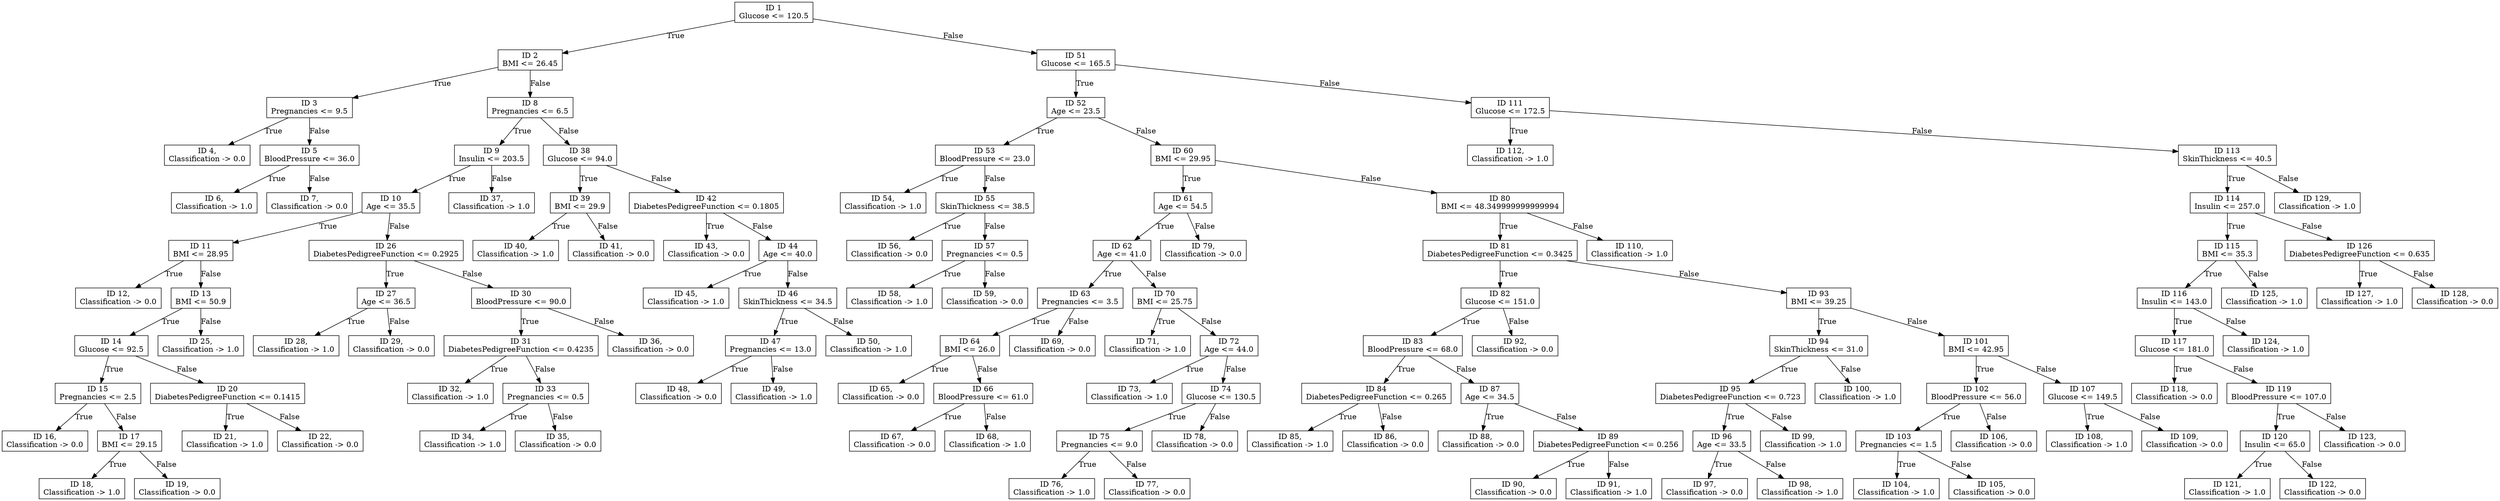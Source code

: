 digraph "Decision Tree" {
	node [shape=rectangle]
	"ID 1
Glucose <= 120.5
" -> "ID 2
BMI <= 26.45
" [label=True]
	"ID 1
Glucose <= 120.5
" -> "ID 51
Glucose <= 165.5
" [label=False]
	"ID 2
BMI <= 26.45
" -> "ID 3
Pregnancies <= 9.5
" [label=True]
	"ID 2
BMI <= 26.45
" -> "ID 8
Pregnancies <= 6.5
" [label=False]
	"ID 51
Glucose <= 165.5
" -> "ID 52
Age <= 23.5
" [label=True]
	"ID 51
Glucose <= 165.5
" -> "ID 111
Glucose <= 172.5
" [label=False]
	"ID 3
Pregnancies <= 9.5
" -> "ID 4,
Classification -> 0.0
" [label=True]
	"ID 3
Pregnancies <= 9.5
" -> "ID 5
BloodPressure <= 36.0
" [label=False]
	"ID 8
Pregnancies <= 6.5
" -> "ID 9
Insulin <= 203.5
" [label=True]
	"ID 8
Pregnancies <= 6.5
" -> "ID 38
Glucose <= 94.0
" [label=False]
	"ID 52
Age <= 23.5
" -> "ID 53
BloodPressure <= 23.0
" [label=True]
	"ID 52
Age <= 23.5
" -> "ID 60
BMI <= 29.95
" [label=False]
	"ID 111
Glucose <= 172.5
" -> "ID 112,
Classification -> 1.0
" [label=True]
	"ID 111
Glucose <= 172.5
" -> "ID 113
SkinThickness <= 40.5
" [label=False]
	"ID 5
BloodPressure <= 36.0
" -> "ID 6,
Classification -> 1.0
" [label=True]
	"ID 5
BloodPressure <= 36.0
" -> "ID 7,
Classification -> 0.0
" [label=False]
	"ID 9
Insulin <= 203.5
" -> "ID 10
Age <= 35.5
" [label=True]
	"ID 9
Insulin <= 203.5
" -> "ID 37,
Classification -> 1.0
" [label=False]
	"ID 38
Glucose <= 94.0
" -> "ID 39
BMI <= 29.9
" [label=True]
	"ID 38
Glucose <= 94.0
" -> "ID 42
DiabetesPedigreeFunction <= 0.1805
" [label=False]
	"ID 53
BloodPressure <= 23.0
" -> "ID 54,
Classification -> 1.0
" [label=True]
	"ID 53
BloodPressure <= 23.0
" -> "ID 55
SkinThickness <= 38.5
" [label=False]
	"ID 60
BMI <= 29.95
" -> "ID 61
Age <= 54.5
" [label=True]
	"ID 60
BMI <= 29.95
" -> "ID 80
BMI <= 48.349999999999994
" [label=False]
	"ID 113
SkinThickness <= 40.5
" -> "ID 114
Insulin <= 257.0
" [label=True]
	"ID 113
SkinThickness <= 40.5
" -> "ID 129,
Classification -> 1.0
" [label=False]
	"ID 10
Age <= 35.5
" -> "ID 11
BMI <= 28.95
" [label=True]
	"ID 10
Age <= 35.5
" -> "ID 26
DiabetesPedigreeFunction <= 0.2925
" [label=False]
	"ID 39
BMI <= 29.9
" -> "ID 40,
Classification -> 1.0
" [label=True]
	"ID 39
BMI <= 29.9
" -> "ID 41,
Classification -> 0.0
" [label=False]
	"ID 42
DiabetesPedigreeFunction <= 0.1805
" -> "ID 43,
Classification -> 0.0
" [label=True]
	"ID 42
DiabetesPedigreeFunction <= 0.1805
" -> "ID 44
Age <= 40.0
" [label=False]
	"ID 55
SkinThickness <= 38.5
" -> "ID 56,
Classification -> 0.0
" [label=True]
	"ID 55
SkinThickness <= 38.5
" -> "ID 57
Pregnancies <= 0.5
" [label=False]
	"ID 61
Age <= 54.5
" -> "ID 62
Age <= 41.0
" [label=True]
	"ID 61
Age <= 54.5
" -> "ID 79,
Classification -> 0.0
" [label=False]
	"ID 80
BMI <= 48.349999999999994
" -> "ID 81
DiabetesPedigreeFunction <= 0.3425
" [label=True]
	"ID 80
BMI <= 48.349999999999994
" -> "ID 110,
Classification -> 1.0
" [label=False]
	"ID 114
Insulin <= 257.0
" -> "ID 115
BMI <= 35.3
" [label=True]
	"ID 114
Insulin <= 257.0
" -> "ID 126
DiabetesPedigreeFunction <= 0.635
" [label=False]
	"ID 11
BMI <= 28.95
" -> "ID 12,
Classification -> 0.0
" [label=True]
	"ID 11
BMI <= 28.95
" -> "ID 13
BMI <= 50.9
" [label=False]
	"ID 26
DiabetesPedigreeFunction <= 0.2925
" -> "ID 27
Age <= 36.5
" [label=True]
	"ID 26
DiabetesPedigreeFunction <= 0.2925
" -> "ID 30
BloodPressure <= 90.0
" [label=False]
	"ID 44
Age <= 40.0
" -> "ID 45,
Classification -> 1.0
" [label=True]
	"ID 44
Age <= 40.0
" -> "ID 46
SkinThickness <= 34.5
" [label=False]
	"ID 57
Pregnancies <= 0.5
" -> "ID 58,
Classification -> 1.0
" [label=True]
	"ID 57
Pregnancies <= 0.5
" -> "ID 59,
Classification -> 0.0
" [label=False]
	"ID 62
Age <= 41.0
" -> "ID 63
Pregnancies <= 3.5
" [label=True]
	"ID 62
Age <= 41.0
" -> "ID 70
BMI <= 25.75
" [label=False]
	"ID 81
DiabetesPedigreeFunction <= 0.3425
" -> "ID 82
Glucose <= 151.0
" [label=True]
	"ID 81
DiabetesPedigreeFunction <= 0.3425
" -> "ID 93
BMI <= 39.25
" [label=False]
	"ID 115
BMI <= 35.3
" -> "ID 116
Insulin <= 143.0
" [label=True]
	"ID 115
BMI <= 35.3
" -> "ID 125,
Classification -> 1.0
" [label=False]
	"ID 126
DiabetesPedigreeFunction <= 0.635
" -> "ID 127,
Classification -> 1.0
" [label=True]
	"ID 126
DiabetesPedigreeFunction <= 0.635
" -> "ID 128,
Classification -> 0.0
" [label=False]
	"ID 13
BMI <= 50.9
" -> "ID 14
Glucose <= 92.5
" [label=True]
	"ID 13
BMI <= 50.9
" -> "ID 25,
Classification -> 1.0
" [label=False]
	"ID 27
Age <= 36.5
" -> "ID 28,
Classification -> 1.0
" [label=True]
	"ID 27
Age <= 36.5
" -> "ID 29,
Classification -> 0.0
" [label=False]
	"ID 30
BloodPressure <= 90.0
" -> "ID 31
DiabetesPedigreeFunction <= 0.4235
" [label=True]
	"ID 30
BloodPressure <= 90.0
" -> "ID 36,
Classification -> 0.0
" [label=False]
	"ID 46
SkinThickness <= 34.5
" -> "ID 47
Pregnancies <= 13.0
" [label=True]
	"ID 46
SkinThickness <= 34.5
" -> "ID 50,
Classification -> 1.0
" [label=False]
	"ID 63
Pregnancies <= 3.5
" -> "ID 64
BMI <= 26.0
" [label=True]
	"ID 63
Pregnancies <= 3.5
" -> "ID 69,
Classification -> 0.0
" [label=False]
	"ID 70
BMI <= 25.75
" -> "ID 71,
Classification -> 1.0
" [label=True]
	"ID 70
BMI <= 25.75
" -> "ID 72
Age <= 44.0
" [label=False]
	"ID 82
Glucose <= 151.0
" -> "ID 83
BloodPressure <= 68.0
" [label=True]
	"ID 82
Glucose <= 151.0
" -> "ID 92,
Classification -> 0.0
" [label=False]
	"ID 93
BMI <= 39.25
" -> "ID 94
SkinThickness <= 31.0
" [label=True]
	"ID 93
BMI <= 39.25
" -> "ID 101
BMI <= 42.95
" [label=False]
	"ID 116
Insulin <= 143.0
" -> "ID 117
Glucose <= 181.0
" [label=True]
	"ID 116
Insulin <= 143.0
" -> "ID 124,
Classification -> 1.0
" [label=False]
	"ID 14
Glucose <= 92.5
" -> "ID 15
Pregnancies <= 2.5
" [label=True]
	"ID 14
Glucose <= 92.5
" -> "ID 20
DiabetesPedigreeFunction <= 0.1415
" [label=False]
	"ID 31
DiabetesPedigreeFunction <= 0.4235
" -> "ID 32,
Classification -> 1.0
" [label=True]
	"ID 31
DiabetesPedigreeFunction <= 0.4235
" -> "ID 33
Pregnancies <= 0.5
" [label=False]
	"ID 47
Pregnancies <= 13.0
" -> "ID 48,
Classification -> 0.0
" [label=True]
	"ID 47
Pregnancies <= 13.0
" -> "ID 49,
Classification -> 1.0
" [label=False]
	"ID 64
BMI <= 26.0
" -> "ID 65,
Classification -> 0.0
" [label=True]
	"ID 64
BMI <= 26.0
" -> "ID 66
BloodPressure <= 61.0
" [label=False]
	"ID 72
Age <= 44.0
" -> "ID 73,
Classification -> 1.0
" [label=True]
	"ID 72
Age <= 44.0
" -> "ID 74
Glucose <= 130.5
" [label=False]
	"ID 83
BloodPressure <= 68.0
" -> "ID 84
DiabetesPedigreeFunction <= 0.265
" [label=True]
	"ID 83
BloodPressure <= 68.0
" -> "ID 87
Age <= 34.5
" [label=False]
	"ID 94
SkinThickness <= 31.0
" -> "ID 95
DiabetesPedigreeFunction <= 0.723
" [label=True]
	"ID 94
SkinThickness <= 31.0
" -> "ID 100,
Classification -> 1.0
" [label=False]
	"ID 101
BMI <= 42.95
" -> "ID 102
BloodPressure <= 56.0
" [label=True]
	"ID 101
BMI <= 42.95
" -> "ID 107
Glucose <= 149.5
" [label=False]
	"ID 117
Glucose <= 181.0
" -> "ID 118,
Classification -> 0.0
" [label=True]
	"ID 117
Glucose <= 181.0
" -> "ID 119
BloodPressure <= 107.0
" [label=False]
	"ID 15
Pregnancies <= 2.5
" -> "ID 16,
Classification -> 0.0
" [label=True]
	"ID 15
Pregnancies <= 2.5
" -> "ID 17
BMI <= 29.15
" [label=False]
	"ID 20
DiabetesPedigreeFunction <= 0.1415
" -> "ID 21,
Classification -> 1.0
" [label=True]
	"ID 20
DiabetesPedigreeFunction <= 0.1415
" -> "ID 22,
Classification -> 0.0
" [label=False]
	"ID 33
Pregnancies <= 0.5
" -> "ID 34,
Classification -> 1.0
" [label=True]
	"ID 33
Pregnancies <= 0.5
" -> "ID 35,
Classification -> 0.0
" [label=False]
	"ID 66
BloodPressure <= 61.0
" -> "ID 67,
Classification -> 0.0
" [label=True]
	"ID 66
BloodPressure <= 61.0
" -> "ID 68,
Classification -> 1.0
" [label=False]
	"ID 74
Glucose <= 130.5
" -> "ID 75
Pregnancies <= 9.0
" [label=True]
	"ID 74
Glucose <= 130.5
" -> "ID 78,
Classification -> 0.0
" [label=False]
	"ID 84
DiabetesPedigreeFunction <= 0.265
" -> "ID 85,
Classification -> 1.0
" [label=True]
	"ID 84
DiabetesPedigreeFunction <= 0.265
" -> "ID 86,
Classification -> 0.0
" [label=False]
	"ID 87
Age <= 34.5
" -> "ID 88,
Classification -> 0.0
" [label=True]
	"ID 87
Age <= 34.5
" -> "ID 89
DiabetesPedigreeFunction <= 0.256
" [label=False]
	"ID 95
DiabetesPedigreeFunction <= 0.723
" -> "ID 96
Age <= 33.5
" [label=True]
	"ID 95
DiabetesPedigreeFunction <= 0.723
" -> "ID 99,
Classification -> 1.0
" [label=False]
	"ID 102
BloodPressure <= 56.0
" -> "ID 103
Pregnancies <= 1.5
" [label=True]
	"ID 102
BloodPressure <= 56.0
" -> "ID 106,
Classification -> 0.0
" [label=False]
	"ID 107
Glucose <= 149.5
" -> "ID 108,
Classification -> 1.0
" [label=True]
	"ID 107
Glucose <= 149.5
" -> "ID 109,
Classification -> 0.0
" [label=False]
	"ID 119
BloodPressure <= 107.0
" -> "ID 120
Insulin <= 65.0
" [label=True]
	"ID 119
BloodPressure <= 107.0
" -> "ID 123,
Classification -> 0.0
" [label=False]
	"ID 17
BMI <= 29.15
" -> "ID 18,
Classification -> 1.0
" [label=True]
	"ID 17
BMI <= 29.15
" -> "ID 19,
Classification -> 0.0
" [label=False]
	"ID 75
Pregnancies <= 9.0
" -> "ID 76,
Classification -> 1.0
" [label=True]
	"ID 75
Pregnancies <= 9.0
" -> "ID 77,
Classification -> 0.0
" [label=False]
	"ID 89
DiabetesPedigreeFunction <= 0.256
" -> "ID 90,
Classification -> 0.0
" [label=True]
	"ID 89
DiabetesPedigreeFunction <= 0.256
" -> "ID 91,
Classification -> 1.0
" [label=False]
	"ID 96
Age <= 33.5
" -> "ID 97,
Classification -> 0.0
" [label=True]
	"ID 96
Age <= 33.5
" -> "ID 98,
Classification -> 1.0
" [label=False]
	"ID 103
Pregnancies <= 1.5
" -> "ID 104,
Classification -> 1.0
" [label=True]
	"ID 103
Pregnancies <= 1.5
" -> "ID 105,
Classification -> 0.0
" [label=False]
	"ID 120
Insulin <= 65.0
" -> "ID 121,
Classification -> 1.0
" [label=True]
	"ID 120
Insulin <= 65.0
" -> "ID 122,
Classification -> 0.0
" [label=False]
}
